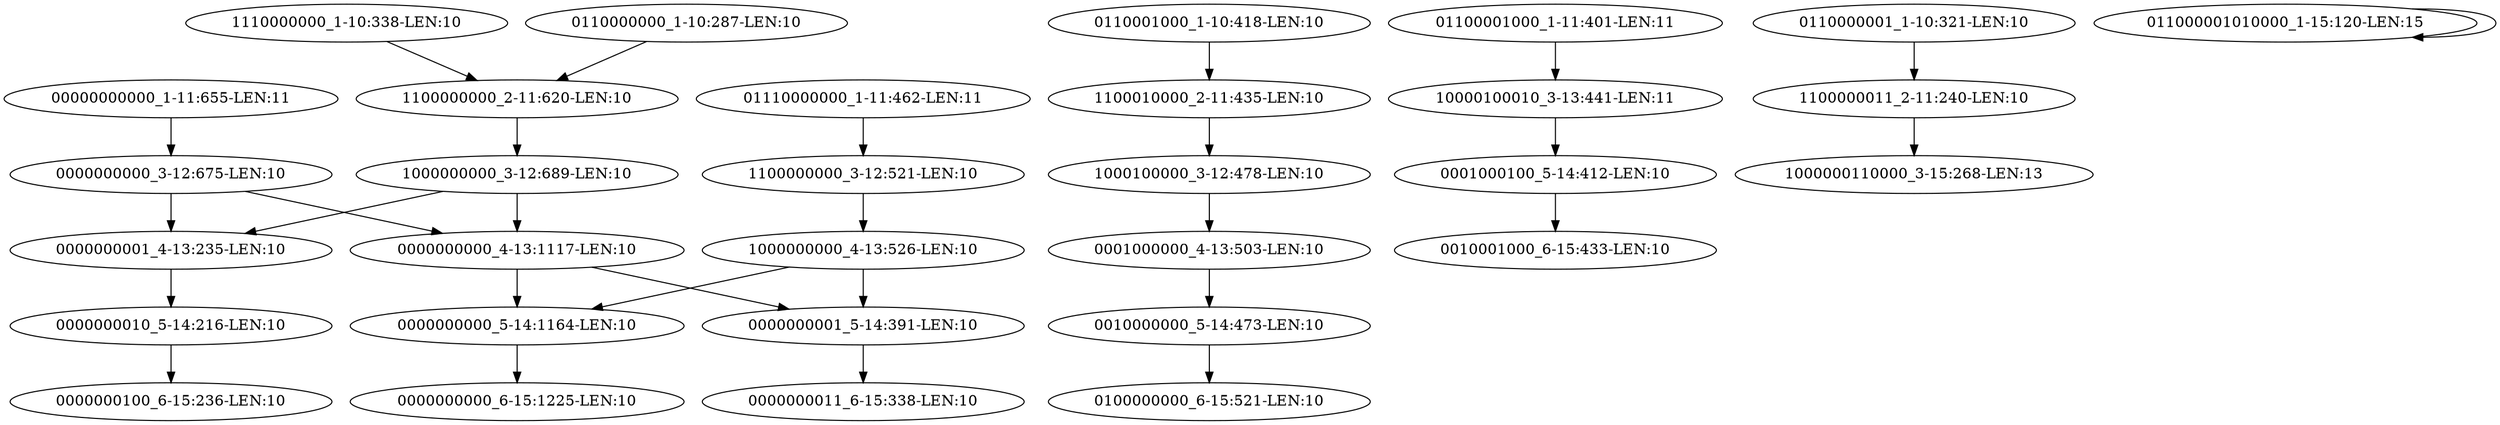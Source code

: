 digraph G {
    "0000000001_4-13:235-LEN:10" -> "0000000010_5-14:216-LEN:10";
    "0010000000_5-14:473-LEN:10" -> "0100000000_6-15:521-LEN:10";
    "0000000000_5-14:1164-LEN:10" -> "0000000000_6-15:1225-LEN:10";
    "1100010000_2-11:435-LEN:10" -> "1000100000_3-12:478-LEN:10";
    "0000000000_3-12:675-LEN:10" -> "0000000001_4-13:235-LEN:10";
    "0000000000_3-12:675-LEN:10" -> "0000000000_4-13:1117-LEN:10";
    "1100000000_2-11:620-LEN:10" -> "1000000000_3-12:689-LEN:10";
    "0001000100_5-14:412-LEN:10" -> "0010001000_6-15:433-LEN:10";
    "0000000001_5-14:391-LEN:10" -> "0000000011_6-15:338-LEN:10";
    "1000100000_3-12:478-LEN:10" -> "0001000000_4-13:503-LEN:10";
    "0000000000_4-13:1117-LEN:10" -> "0000000000_5-14:1164-LEN:10";
    "0000000000_4-13:1117-LEN:10" -> "0000000001_5-14:391-LEN:10";
    "0001000000_4-13:503-LEN:10" -> "0010000000_5-14:473-LEN:10";
    "1000000000_3-12:689-LEN:10" -> "0000000001_4-13:235-LEN:10";
    "1000000000_3-12:689-LEN:10" -> "0000000000_4-13:1117-LEN:10";
    "0000000010_5-14:216-LEN:10" -> "0000000100_6-15:236-LEN:10";
    "10000100010_3-13:441-LEN:11" -> "0001000100_5-14:412-LEN:10";
    "1110000000_1-10:338-LEN:10" -> "1100000000_2-11:620-LEN:10";
    "1000000000_4-13:526-LEN:10" -> "0000000000_5-14:1164-LEN:10";
    "1000000000_4-13:526-LEN:10" -> "0000000001_5-14:391-LEN:10";
    "0110000001_1-10:321-LEN:10" -> "1100000011_2-11:240-LEN:10";
    "01110000000_1-11:462-LEN:11" -> "1100000000_3-12:521-LEN:10";
    "0110001000_1-10:418-LEN:10" -> "1100010000_2-11:435-LEN:10";
    "00000000000_1-11:655-LEN:11" -> "0000000000_3-12:675-LEN:10";
    "011000001010000_1-15:120-LEN:15" -> "011000001010000_1-15:120-LEN:15";
    "0110000000_1-10:287-LEN:10" -> "1100000000_2-11:620-LEN:10";
    "1100000011_2-11:240-LEN:10" -> "1000000110000_3-15:268-LEN:13";
    "1100000000_3-12:521-LEN:10" -> "1000000000_4-13:526-LEN:10";
    "01100001000_1-11:401-LEN:11" -> "10000100010_3-13:441-LEN:11";
}
